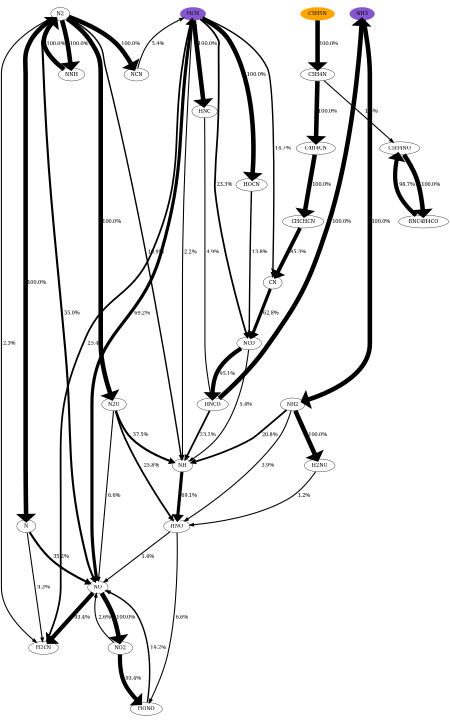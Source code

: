 digraph {
    graph [b="0,0,1558,558", rankdir=TB, center=true, splines=True, size="3,5!", dpi=400, ratio="fill"];
	NO -> NO2 [label=" 100.0%" fontcolor=black fontname=serif fontsize=16 penwidth=13]
	NO -> HCN [label=" 69.2%" fontcolor=black fontname=serif fontsize=16 penwidth=9]
	NO -> H2CN [label=" 93.4%" fontcolor=black fontname=serif fontsize=16 penwidth=12]
	N2 -> NNH [label=" 100.0%" fontcolor=black fontname=serif fontsize=16 penwidth=13]
	N2 -> NH [label=" 10.9%" fontcolor=black fontname=serif fontsize=16 penwidth=4]
	N2 -> N [label=" 100.0%" fontcolor=black fontname=serif fontsize=16 penwidth=13]
	N2 -> N2O [label=" 100.0%" fontcolor=black fontname=serif fontsize=16 penwidth=13]
	N2 -> NO [label=" 35.0%" fontcolor=black fontname=serif fontsize=16 penwidth=6]
	N2 -> NCN [label=" 100.0%" fontcolor=black fontname=serif fontsize=16 penwidth=13]
	N2 -> H2CN [label=" 2.3%" fontcolor=black fontname=serif fontsize=16 penwidth=3]
	C5H5N -> C5H4N [label=" 100.0%" fontcolor=black fontname=serif fontsize=16 penwidth=13]
	H2CN -> HCN [label=" 25.4%" fontcolor=black fontname=serif fontsize=16 penwidth=5]
	NO2 -> HONO [label=" 93.4%" fontcolor=black fontname=serif fontsize=16 penwidth=12]
	NO2 -> NO [label=" 2.6%" fontcolor=black fontname=serif fontsize=16 penwidth=3]
	HCN -> NH [label=" 2.2%" fontcolor=black fontname=serif fontsize=16 penwidth=3]
	HCN -> HNC [label=" 100.0%" fontcolor=black fontname=serif fontsize=16 penwidth=13]
	HCN -> CN [label=" 14.7%" fontcolor=black fontname=serif fontsize=16 penwidth=4]
	HCN -> NCO [label=" 23.3%" fontcolor=black fontname=serif fontsize=16 penwidth=5]
	HCN -> HOCN [label=" 100.0%" fontcolor=black fontname=serif fontsize=16 penwidth=13]
	NH3 -> NH2 [label=" 100.0%" fontcolor=black fontname=serif fontsize=16 penwidth=13]
	NNH -> N2 [label=" 100.0%" fontcolor=black fontname=serif fontsize=16 penwidth=13]
	NH -> HNO [label=" 69.1%" fontcolor=black fontname=serif fontsize=16 penwidth=9]
	N -> NO [label=" 35.2%" fontcolor=black fontname=serif fontsize=16 penwidth=6]
	N -> H2CN [label=" 4.3%" fontcolor=black fontname=serif fontsize=16 penwidth=3]
	N2O -> NH [label=" 37.5%" fontcolor=black fontname=serif fontsize=16 penwidth=6]
	N2O -> HNO [label=" 25.8%" fontcolor=black fontname=serif fontsize=16 penwidth=5]
	N2O -> NO [label=" 6.6%" fontcolor=black fontname=serif fontsize=16 penwidth=3]
	NCN -> HCN [label=" 5.4%" fontcolor=black fontname=serif fontsize=16 penwidth=3]
	C5H4N -> C5H4NO [label=" 1.3%" fontcolor=black fontname=serif fontsize=16 penwidth=3]
	C5H4N -> C4H4CN [label=" 100.0%" fontcolor=black fontname=serif fontsize=16 penwidth=13]
	HONO -> NO [label=" 19.2%" fontcolor=black fontname=serif fontsize=16 penwidth=4]
	HNC -> HNCO [label=" 4.9%" fontcolor=black fontname=serif fontsize=16 penwidth=3]
	CN -> NCO [label=" 62.8%" fontcolor=black fontname=serif fontsize=16 penwidth=9]
	NCO -> NH [label=" 5.4%" fontcolor=black fontname=serif fontsize=16 penwidth=3]
	NCO -> HNCO [label=" 95.1%" fontcolor=black fontname=serif fontsize=16 penwidth=12]
	HOCN -> NCO [label=" 13.8%" fontcolor=black fontname=serif fontsize=16 penwidth=4]
	NH2 -> NH [label=" 20.8%" fontcolor=black fontname=serif fontsize=16 penwidth=5]
	NH2 -> HNO [label=" 3.9%" fontcolor=black fontname=serif fontsize=16 penwidth=3]
	NH2 -> H2NO [label=" 100.0%" fontcolor=black fontname=serif fontsize=16 penwidth=13]
	HNO -> HONO [label=" 6.6%" fontcolor=black fontname=serif fontsize=16 penwidth=3]
	HNO -> NO [label=" 1.4%" fontcolor=black fontname=serif fontsize=16 penwidth=3]
	C5H4NO -> BNC4H4CO [label=" 100.0%" fontcolor=black fontname=serif fontsize=16 penwidth=13]
	C4H4CN -> CHCHCN [label=" 100.0%" fontcolor=black fontname=serif fontsize=16 penwidth=13]
	HNCO -> NH [label=" 23.2%" fontcolor=black fontname=serif fontsize=16 penwidth=5]
	HNCO -> NH3 [label=" 100.0%" fontcolor=black fontname=serif fontsize=16 penwidth=13]
	H2NO -> HNO [label=" 1.2%" fontcolor=black fontname=serif fontsize=16 penwidth=3]
	BNC4H4CO -> C5H4NO [label=" 98.7%" fontcolor=black fontname=serif fontsize=16 penwidth=12]
	CHCHCN -> CN [label=" 85.3%" fontcolor=black fontname=serif fontsize=16 penwidth=11]
	NO [fontname=serif fontsize=16]
	N2 [fontname=serif fontsize=16]
	C5H5N [fontname=serif fontsize=16]
	H2CN [fontname=serif fontsize=16]
	NO2 [fontname=serif fontsize=16]
	HCN [fontname=serif fontsize=16]
	NH3 [fontname=serif fontsize=16]
	NNH [fontname=serif fontsize=16]
	NH [fontname=serif fontsize=16]
	N [fontname=serif fontsize=16]
	N2O [fontname=serif fontsize=16]
	NCN [fontname=serif fontsize=16]
	C5H4N [fontname=serif fontsize=16]
	HONO [fontname=serif fontsize=16]
	HNC [fontname=serif fontsize=16]
	CN [fontname=serif fontsize=16]
	NCO [fontname=serif fontsize=16]
	HOCN [fontname=serif fontsize=16]
	NH2 [fontname=serif fontsize=16]
	HNO [fontname=serif fontsize=16]
	C5H4NO [fontname=serif fontsize=16]
	C4H4CN [fontname=serif fontsize=16]
	HNCO [fontname=serif fontsize=16]
	H2NO [fontname=serif fontsize=16]
	BNC4H4CO [fontname=serif fontsize=16]
	CHCHCN [fontname=serif fontsize=16]
	HCN [color="#500dbab1" fillcolor="#500dbab1" style=filled]
	NH3 [color="#500dbab1" fillcolor="#500dbab1" style=filled]
	C5H5N [color=orange fillcolor=orange style=filled]

    {rank="source"; C5H5N,NH3,HCN,N2}
}